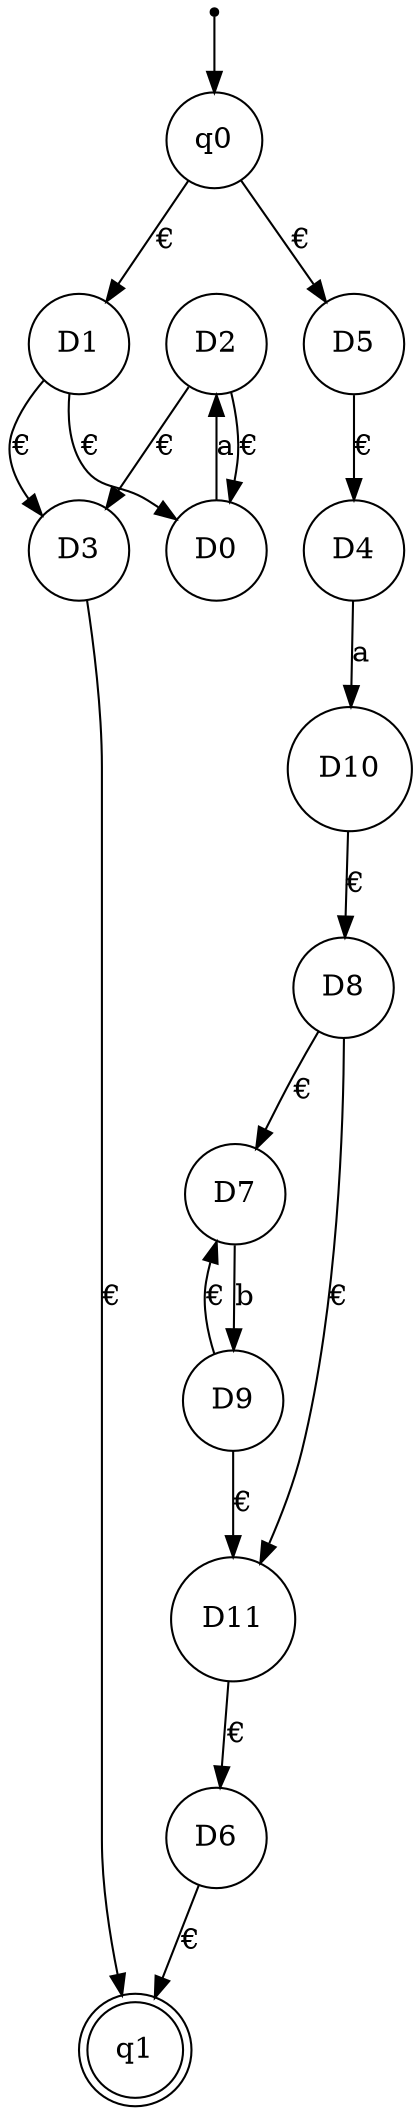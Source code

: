 digraph {
    node [shape = doublecircle]; q1;
    node [shape = point]; initial;
    node [shape = circle];
    initial -> q0;
    D0 -> D2 [label="a"]; 
    D1 -> D0 [label="€"]; D1 -> D3 [label="€"];     
    D10 -> D8 [label="€"];     
    D11 -> D6 [label="€"];     
    D2 -> D0 [label="€"]; D2 -> D3 [label="€"];     
    D3 -> q1 [label="€"];     
    D4 -> D10 [label="a"];     D5 -> D4 [label="€"];     
    D6 -> q1 [label="€"];     
    D7 -> D9 [label="b"];     
    D8 -> D7 [label="€"]; D8 -> D11 [label="€"]; 
    D9 -> D7 [label="€"];     D9 -> D11 [label="€"]; 
    q0 -> D1 [label="€"];     q0 -> D5 [label="€"]; 
}